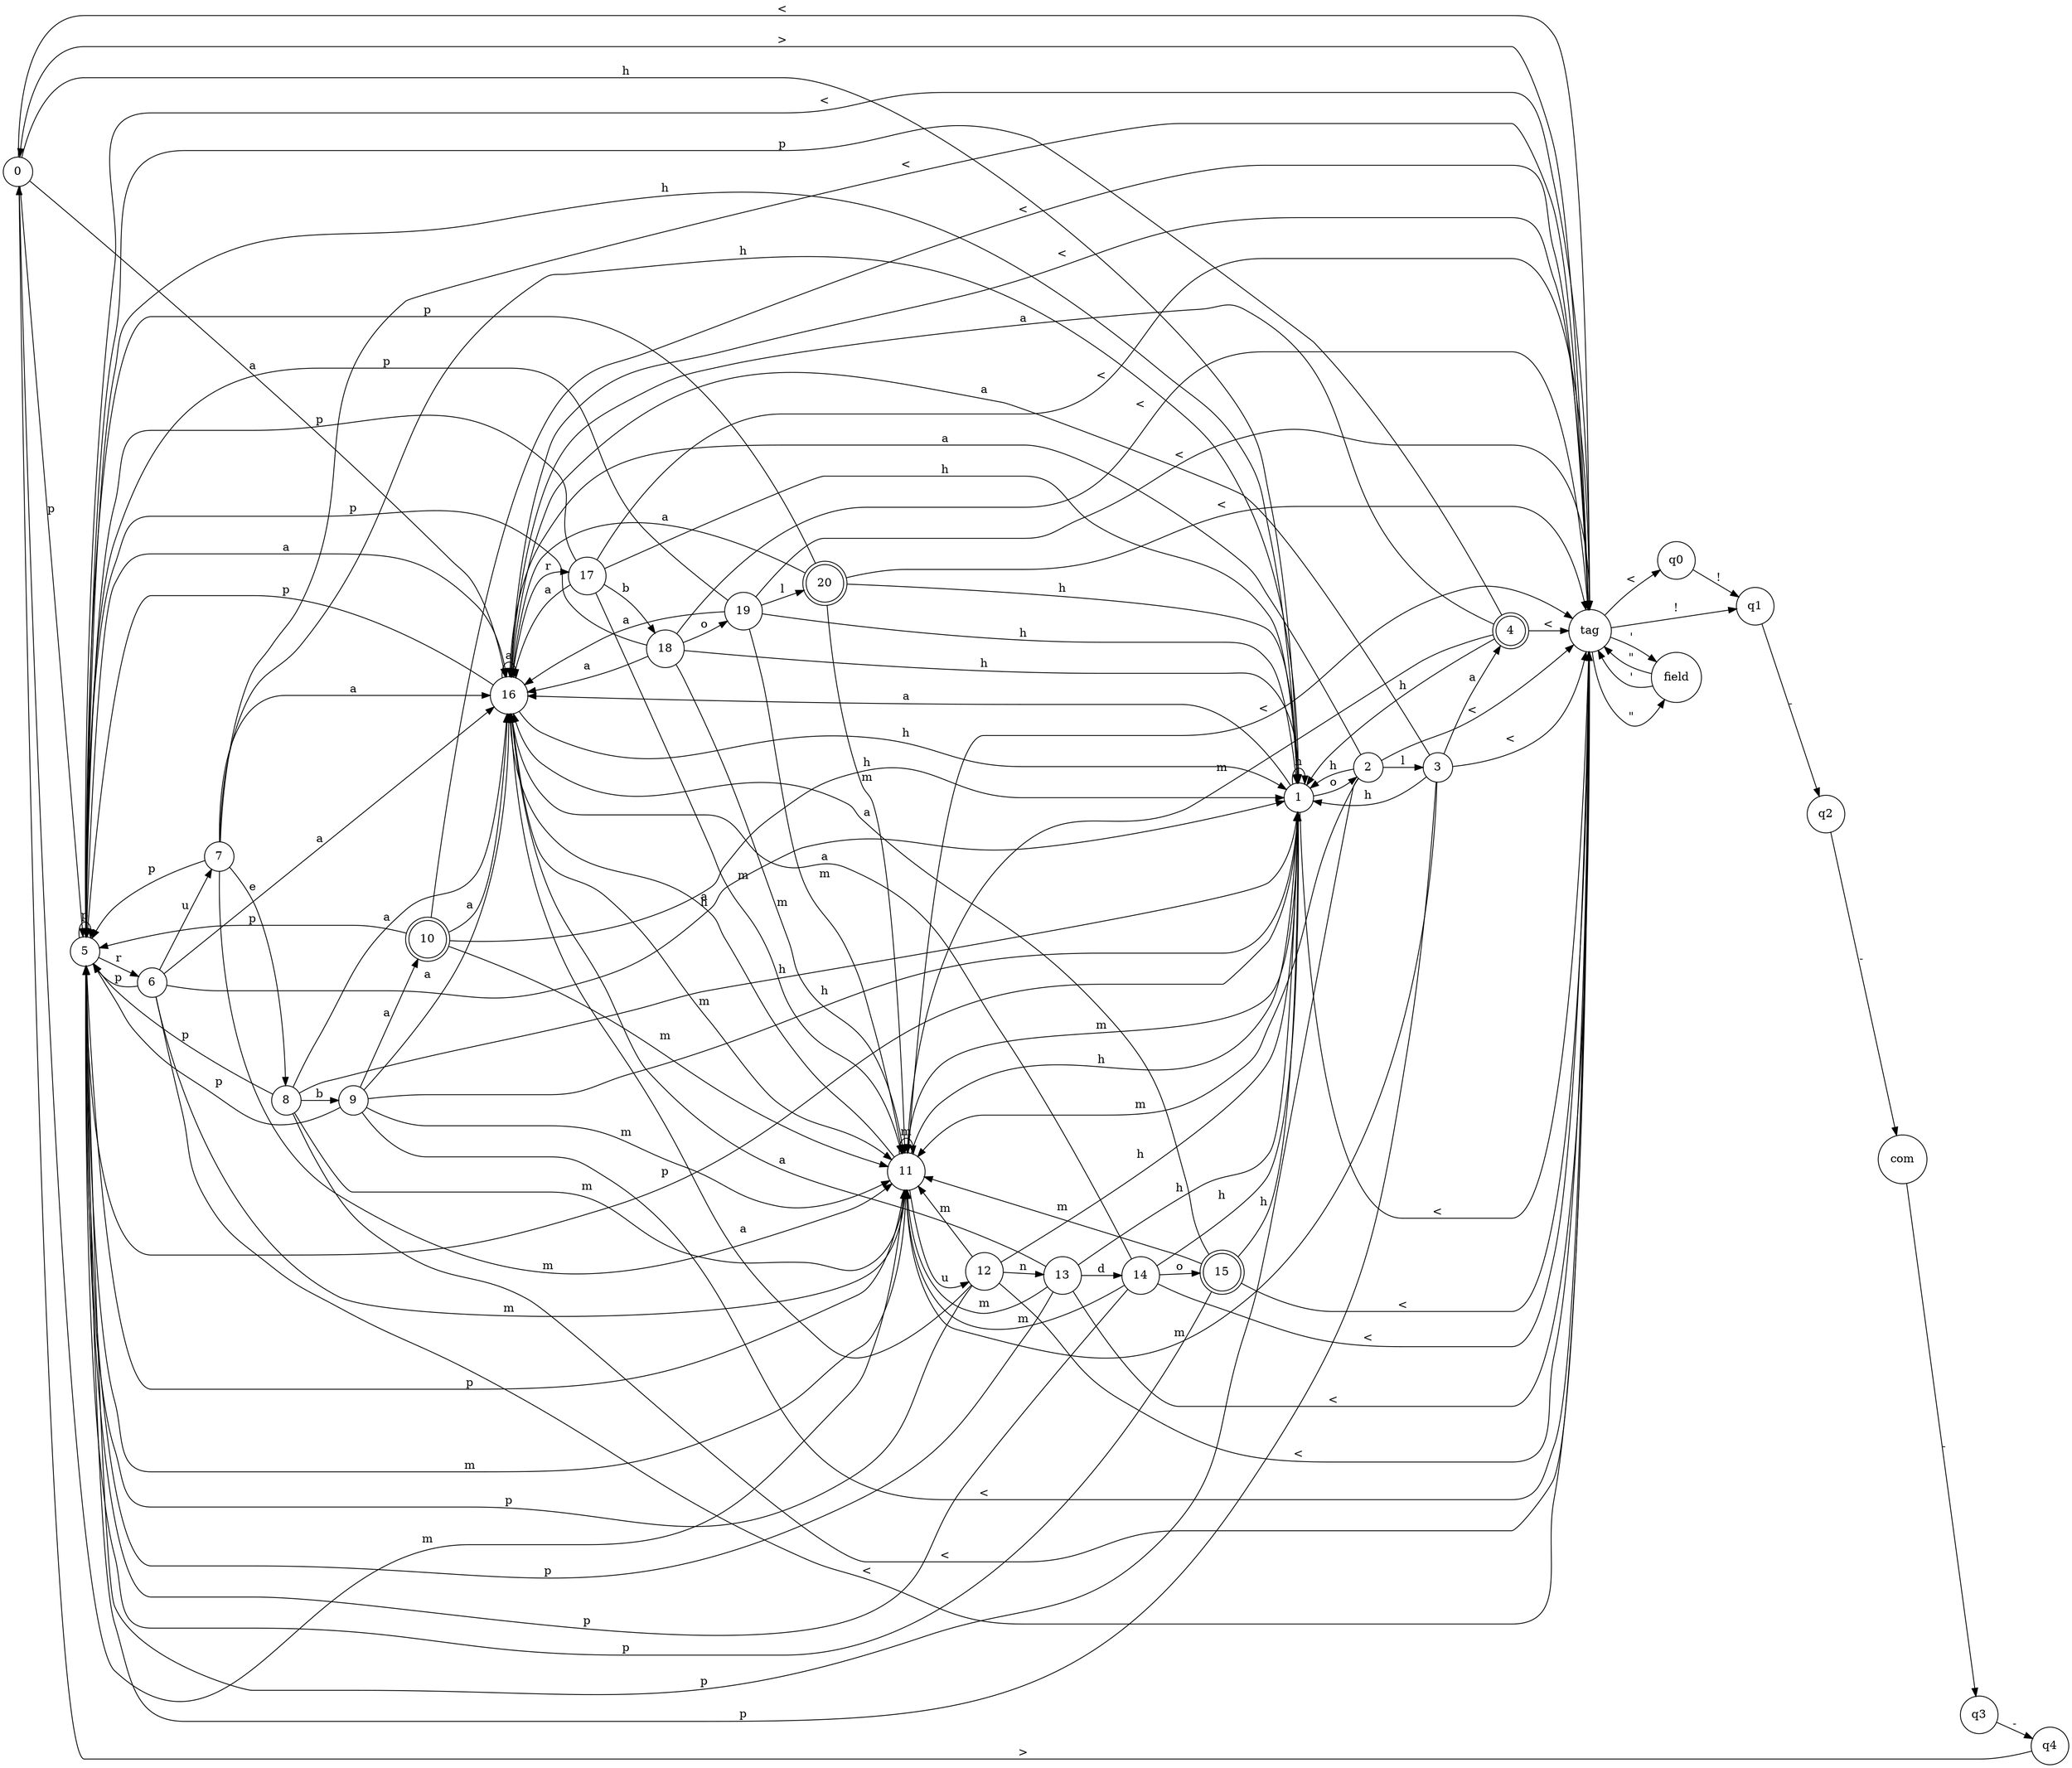 digraph {
rankdir = "LR";
// NODES
node [shape=circle] Node_0[label="0"];
node [shape=circle] Node_5[label="5"];
node [shape=circle] Node_16[label="16"];
node [shape=circle] Node_1[label="1"];
node [shape=circle] Node_tag[label="tag"];
node [shape=circle] Node_11[label="11"];
node [shape=circle] Node_6[label="6"];
node [shape=circle] Node_17[label="17"];
node [shape=circle] Node_2[label="2"];
node [shape=circle] Node_q1[label="q1"];
node [shape=circle] Node_field[label="field"];
node [shape=circle] Node_q0[label="q0"];
node [shape=circle] Node_12[label="12"];
node [shape=circle] Node_7[label="7"];
node [shape=circle] Node_18[label="18"];
node [shape=circle] Node_3[label="3"];
node [shape=circle] Node_q2[label="q2"];
node [shape=circle] Node_13[label="13"];
node [shape=circle] Node_8[label="8"];
node [shape=circle] Node_19[label="19"];
node [shape=doublecircle] Node_4[label="4"];
node [shape=circle] Node_com[label="com"];
node [shape=circle] Node_14[label="14"];
node [shape=circle] Node_9[label="9"];
node [shape=doublecircle] Node_20[label="20"];
node [shape=circle] Node_q3[label="q3"];
node [shape=doublecircle] Node_15[label="15"];
node [shape=doublecircle] Node_10[label="10"];
node [shape=circle] Node_q4[label="q4"];

// TRANSITIONS
Node_0 -> Node_5 [label="p"];
Node_0 -> Node_16 [label="a"];
Node_0 -> Node_1 [label="h"];
Node_0 -> Node_tag [label="<"];
Node_0 -> Node_11 [label="m"];
Node_5 -> Node_5 [label="p"];
Node_5 -> Node_16 [label="a"];
Node_5 -> Node_6 [label="r"];
Node_5 -> Node_1 [label="h"];
Node_5 -> Node_tag [label="<"];
Node_5 -> Node_11 [label="m"];
Node_16 -> Node_5 [label="p"];
Node_16 -> Node_16 [label="a"];
Node_16 -> Node_17 [label="r"];
Node_16 -> Node_1 [label="h"];
Node_16 -> Node_tag [label="<"];
Node_16 -> Node_11 [label="m"];
Node_1 -> Node_5 [label="p"];
Node_1 -> Node_16 [label="a"];
Node_1 -> Node_1 [label="h"];
Node_1 -> Node_tag [label="<"];
Node_1 -> Node_11 [label="m"];
Node_1 -> Node_2 [label="o"];
Node_tag -> Node_q1 [label="!"];
Node_tag -> Node_field [label="\""];
Node_tag -> Node_field [label="\'"];
Node_tag -> Node_q0 [label="<"];
Node_tag -> Node_0 [label=">"];
Node_11 -> Node_5 [label="p"];
Node_11 -> Node_16 [label="a"];
Node_11 -> Node_12 [label="u"];
Node_11 -> Node_1 [label="h"];
Node_11 -> Node_tag [label="<"];
Node_11 -> Node_11 [label="m"];
Node_6 -> Node_5 [label="p"];
Node_6 -> Node_16 [label="a"];
Node_6 -> Node_7 [label="u"];
Node_6 -> Node_1 [label="h"];
Node_6 -> Node_tag [label="<"];
Node_6 -> Node_11 [label="m"];
Node_17 -> Node_5 [label="p"];
Node_17 -> Node_16 [label="a"];
Node_17 -> Node_18 [label="b"];
Node_17 -> Node_1 [label="h"];
Node_17 -> Node_tag [label="<"];
Node_17 -> Node_11 [label="m"];
Node_2 -> Node_5 [label="p"];
Node_2 -> Node_16 [label="a"];
Node_2 -> Node_1 [label="h"];
Node_2 -> Node_tag [label="<"];
Node_2 -> Node_3 [label="l"];
Node_2 -> Node_11 [label="m"];
Node_q1 -> Node_q2 [label="-"];
Node_field -> Node_tag [label="\""];
Node_field -> Node_tag [label="\'"];
Node_q0 -> Node_q1 [label="!"];
Node_12 -> Node_5 [label="p"];
Node_12 -> Node_16 [label="a"];
Node_12 -> Node_1 [label="h"];
Node_12 -> Node_tag [label="<"];
Node_12 -> Node_11 [label="m"];
Node_12 -> Node_13 [label="n"];
Node_7 -> Node_5 [label="p"];
Node_7 -> Node_16 [label="a"];
Node_7 -> Node_8 [label="e"];
Node_7 -> Node_1 [label="h"];
Node_7 -> Node_tag [label="<"];
Node_7 -> Node_11 [label="m"];
Node_18 -> Node_5 [label="p"];
Node_18 -> Node_16 [label="a"];
Node_18 -> Node_1 [label="h"];
Node_18 -> Node_tag [label="<"];
Node_18 -> Node_11 [label="m"];
Node_18 -> Node_19 [label="o"];
Node_3 -> Node_5 [label="p"];
Node_3 -> Node_4 [label="a"];
Node_3 -> Node_16 [label="a"];
Node_3 -> Node_1 [label="h"];
Node_3 -> Node_tag [label="<"];
Node_3 -> Node_11 [label="m"];
Node_q2 -> Node_com [label="-"];
Node_13 -> Node_5 [label="p"];
Node_13 -> Node_16 [label="a"];
Node_13 -> Node_14 [label="d"];
Node_13 -> Node_1 [label="h"];
Node_13 -> Node_tag [label="<"];
Node_13 -> Node_11 [label="m"];
Node_8 -> Node_5 [label="p"];
Node_8 -> Node_16 [label="a"];
Node_8 -> Node_9 [label="b"];
Node_8 -> Node_1 [label="h"];
Node_8 -> Node_tag [label="<"];
Node_8 -> Node_11 [label="m"];
Node_19 -> Node_5 [label="p"];
Node_19 -> Node_16 [label="a"];
Node_19 -> Node_1 [label="h"];
Node_19 -> Node_tag [label="<"];
Node_19 -> Node_20 [label="l"];
Node_19 -> Node_11 [label="m"];
Node_4 -> Node_5 [label="p"];
Node_4 -> Node_16 [label="a"];
Node_4 -> Node_1 [label="h"];
Node_4 -> Node_tag [label="<"];
Node_4 -> Node_11 [label="m"];
Node_com -> Node_q3 [label="-"];
Node_14 -> Node_5 [label="p"];
Node_14 -> Node_16 [label="a"];
Node_14 -> Node_1 [label="h"];
Node_14 -> Node_tag [label="<"];
Node_14 -> Node_11 [label="m"];
Node_14 -> Node_15 [label="o"];
Node_9 -> Node_5 [label="p"];
Node_9 -> Node_10 [label="a"];
Node_9 -> Node_16 [label="a"];
Node_9 -> Node_1 [label="h"];
Node_9 -> Node_tag [label="<"];
Node_9 -> Node_11 [label="m"];
Node_20 -> Node_5 [label="p"];
Node_20 -> Node_16 [label="a"];
Node_20 -> Node_1 [label="h"];
Node_20 -> Node_tag [label="<"];
Node_20 -> Node_11 [label="m"];
Node_q3 -> Node_q4 [label="-"];
Node_15 -> Node_5 [label="p"];
Node_15 -> Node_16 [label="a"];
Node_15 -> Node_1 [label="h"];
Node_15 -> Node_tag [label="<"];
Node_15 -> Node_11 [label="m"];
Node_10 -> Node_5 [label="p"];
Node_10 -> Node_16 [label="a"];
Node_10 -> Node_1 [label="h"];
Node_10 -> Node_tag [label="<"];
Node_10 -> Node_11 [label="m"];
Node_q4 -> Node_0 [label=">"];
}